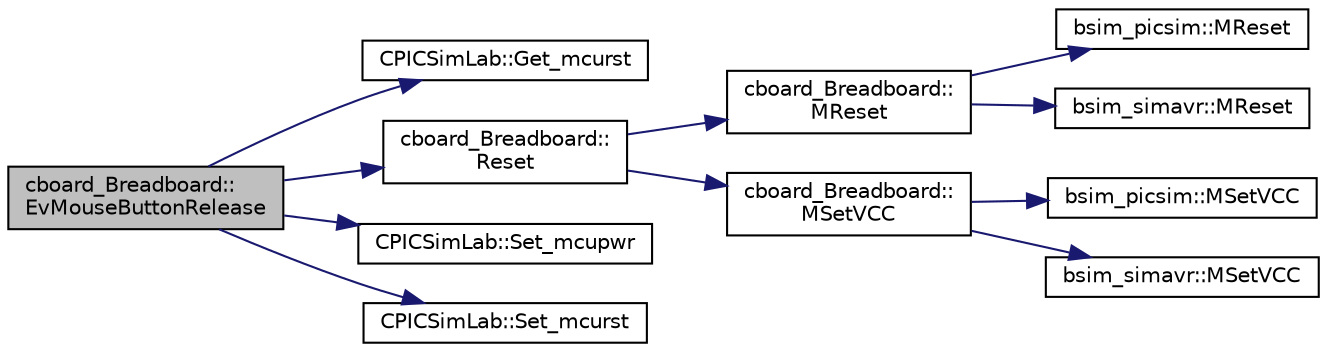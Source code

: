 digraph "cboard_Breadboard::EvMouseButtonRelease"
{
 // LATEX_PDF_SIZE
  edge [fontname="Helvetica",fontsize="10",labelfontname="Helvetica",labelfontsize="10"];
  node [fontname="Helvetica",fontsize="10",shape=record];
  rankdir="LR";
  Node1 [label="cboard_Breadboard::\lEvMouseButtonRelease",height=0.2,width=0.4,color="black", fillcolor="grey75", style="filled", fontcolor="black",tooltip="Event on the board."];
  Node1 -> Node2 [color="midnightblue",fontsize="10",style="solid",fontname="Helvetica"];
  Node2 [label="CPICSimLab::Get_mcurst",height=0.2,width=0.4,color="black", fillcolor="white", style="filled",URL="$class_c_p_i_c_sim_lab.html#a3c998b79cd110ee1c715811183242513",tooltip="Retunr if microcontroller reset pin is enabled."];
  Node1 -> Node3 [color="midnightblue",fontsize="10",style="solid",fontname="Helvetica"];
  Node3 [label="cboard_Breadboard::\lReset",height=0.2,width=0.4,color="black", fillcolor="white", style="filled",URL="$classcboard___breadboard.html#a6f71b61ad3ad0f2a660e7760b83b8aa6",tooltip="Reset board status."];
  Node3 -> Node4 [color="midnightblue",fontsize="10",style="solid",fontname="Helvetica"];
  Node4 [label="cboard_Breadboard::\lMReset",height=0.2,width=0.4,color="black", fillcolor="white", style="filled",URL="$classcboard___breadboard.html#a200bbecf0027cd5a53c188f7afcc0b1e",tooltip="board microcontroller reset"];
  Node4 -> Node5 [color="midnightblue",fontsize="10",style="solid",fontname="Helvetica"];
  Node5 [label="bsim_picsim::MReset",height=0.2,width=0.4,color="black", fillcolor="white", style="filled",URL="$classbsim__picsim.html#a3877b5af8ad42e8bb5a7a307c02cf722",tooltip="board microcontroller reset"];
  Node4 -> Node6 [color="midnightblue",fontsize="10",style="solid",fontname="Helvetica"];
  Node6 [label="bsim_simavr::MReset",height=0.2,width=0.4,color="black", fillcolor="white", style="filled",URL="$classbsim__simavr.html#a127738c7f49db4ff7ddea8f24085ffad",tooltip="board microcontroller reset"];
  Node3 -> Node7 [color="midnightblue",fontsize="10",style="solid",fontname="Helvetica"];
  Node7 [label="cboard_Breadboard::\lMSetVCC",height=0.2,width=0.4,color="black", fillcolor="white", style="filled",URL="$classcboard___breadboard.html#a14f32d501cb1910120a96b7394171a60",tooltip="board microcontroller set vcc"];
  Node7 -> Node8 [color="midnightblue",fontsize="10",style="solid",fontname="Helvetica"];
  Node8 [label="bsim_picsim::MSetVCC",height=0.2,width=0.4,color="black", fillcolor="white", style="filled",URL="$classbsim__picsim.html#aea1bb0d6297770adcd8cefadd6ae0e96",tooltip="board microcontroller set vcc"];
  Node7 -> Node9 [color="midnightblue",fontsize="10",style="solid",fontname="Helvetica"];
  Node9 [label="bsim_simavr::MSetVCC",height=0.2,width=0.4,color="black", fillcolor="white", style="filled",URL="$classbsim__simavr.html#a96d1143b826f9a17f0a473bc191332a0",tooltip="board microcontroller set vcc"];
  Node1 -> Node10 [color="midnightblue",fontsize="10",style="solid",fontname="Helvetica"];
  Node10 [label="CPICSimLab::Set_mcupwr",height=0.2,width=0.4,color="black", fillcolor="white", style="filled",URL="$class_c_p_i_c_sim_lab.html#a3d48a79d4835b85f63ff31b2d30a2c7e",tooltip="Set the power status of microcontroller ON/OFF."];
  Node1 -> Node11 [color="midnightblue",fontsize="10",style="solid",fontname="Helvetica"];
  Node11 [label="CPICSimLab::Set_mcurst",height=0.2,width=0.4,color="black", fillcolor="white", style="filled",URL="$class_c_p_i_c_sim_lab.html#a260bf50fe760fe92583b3546e7053c4d",tooltip="Set mcu rst flag (inform simulator about mcu reset state)"];
}
